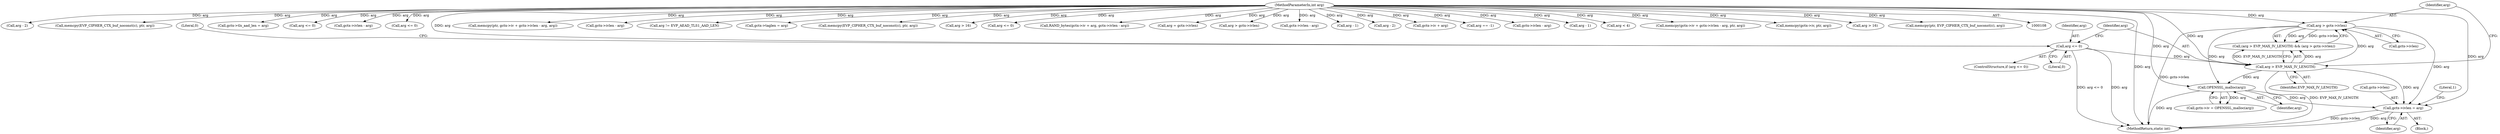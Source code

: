 digraph "0_openssl_00d965474b22b54e4275232bc71ee0c699c5cd21_0@pointer" {
"1000208" [label="(Call,gctx->ivlen = arg)"];
"1000177" [label="(Call,arg > gctx->ivlen)"];
"1000174" [label="(Call,arg > EVP_MAX_IV_LENGTH)"];
"1000167" [label="(Call,arg <= 0)"];
"1000111" [label="(MethodParameterIn,int arg)"];
"1000198" [label="(Call,OPENSSL_malloc(arg))"];
"1000209" [label="(Call,gctx->ivlen)"];
"1000173" [label="(Call,(arg > EVP_MAX_IV_LENGTH) && (arg > gctx->ivlen))"];
"1000520" [label="(Call,arg - 2)"];
"1000177" [label="(Call,arg > gctx->ivlen)"];
"1000464" [label="(Call,memcpy(EVP_CIPHER_CTX_buf_noconst(c), ptr, arg))"];
"1000194" [label="(Call,gctx->iv = OPENSSL_malloc(arg))"];
"1000168" [label="(Identifier,arg)"];
"1000469" [label="(Call,gctx->tls_aad_len = arg)"];
"1000218" [label="(Call,arg <= 0)"];
"1000627" [label="(MethodReturn,static int)"];
"1000324" [label="(Call,gctx->ivlen - arg)"];
"1000367" [label="(Call,arg <= 0)"];
"1000166" [label="(ControlStructure,if (arg <= 0))"];
"1000380" [label="(Call,memcpy(ptr, gctx->iv + gctx->ivlen - arg, arg))"];
"1000212" [label="(Identifier,arg)"];
"1000386" [label="(Call,gctx->ivlen - arg)"];
"1000174" [label="(Call,arg > EVP_MAX_IV_LENGTH)"];
"1000459" [label="(Call,arg != EVP_AEAD_TLS1_AAD_LEN)"];
"1000198" [label="(Call,OPENSSL_malloc(arg))"];
"1000171" [label="(Literal,0)"];
"1000234" [label="(Call,gctx->taglen = arg)"];
"1000214" [label="(Literal,1)"];
"1000178" [label="(Identifier,arg)"];
"1000229" [label="(Call,memcpy(EVP_CIPHER_CTX_buf_noconst(c), ptr, arg))"];
"1000248" [label="(Call,arg > 16)"];
"1000244" [label="(Call,arg <= 0)"];
"1000318" [label="(Call,RAND_bytes(gctx->iv + arg, gctx->ivlen - arg))"];
"1000176" [label="(Identifier,EVP_MAX_IV_LENGTH)"];
"1000375" [label="(Call,arg = gctx->ivlen)"];
"1000370" [label="(Call,arg > gctx->ivlen)"];
"1000432" [label="(Call,gctx->ivlen - arg)"];
"1000111" [label="(MethodParameterIn,int arg)"];
"1000490" [label="(Call,arg - 1)"];
"1000483" [label="(Call,arg - 2)"];
"1000175" [label="(Identifier,arg)"];
"1000319" [label="(Call,gctx->iv + arg)"];
"1000271" [label="(Call,arg == -1)"];
"1000297" [label="(Call,gctx->ivlen - arg)"];
"1000530" [label="(Call,arg - 1)"];
"1000293" [label="(Call,arg < 4)"];
"1000122" [label="(Block,)"];
"1000208" [label="(Call,gctx->ivlen = arg)"];
"1000427" [label="(Call,memcpy(gctx->iv + gctx->ivlen - arg, ptr, arg))"];
"1000307" [label="(Call,memcpy(gctx->iv, ptr, arg))"];
"1000179" [label="(Call,gctx->ivlen)"];
"1000222" [label="(Call,arg > 16)"];
"1000167" [label="(Call,arg <= 0)"];
"1000199" [label="(Identifier,arg)"];
"1000169" [label="(Literal,0)"];
"1000262" [label="(Call,memcpy(ptr, EVP_CIPHER_CTX_buf_noconst(c), arg))"];
"1000208" -> "1000122"  [label="AST: "];
"1000208" -> "1000212"  [label="CFG: "];
"1000209" -> "1000208"  [label="AST: "];
"1000212" -> "1000208"  [label="AST: "];
"1000214" -> "1000208"  [label="CFG: "];
"1000208" -> "1000627"  [label="DDG: gctx->ivlen"];
"1000208" -> "1000627"  [label="DDG: arg"];
"1000177" -> "1000208"  [label="DDG: arg"];
"1000198" -> "1000208"  [label="DDG: arg"];
"1000174" -> "1000208"  [label="DDG: arg"];
"1000111" -> "1000208"  [label="DDG: arg"];
"1000177" -> "1000173"  [label="AST: "];
"1000177" -> "1000179"  [label="CFG: "];
"1000178" -> "1000177"  [label="AST: "];
"1000179" -> "1000177"  [label="AST: "];
"1000173" -> "1000177"  [label="CFG: "];
"1000177" -> "1000627"  [label="DDG: gctx->ivlen"];
"1000177" -> "1000173"  [label="DDG: arg"];
"1000177" -> "1000173"  [label="DDG: gctx->ivlen"];
"1000174" -> "1000177"  [label="DDG: arg"];
"1000111" -> "1000177"  [label="DDG: arg"];
"1000177" -> "1000198"  [label="DDG: arg"];
"1000174" -> "1000173"  [label="AST: "];
"1000174" -> "1000176"  [label="CFG: "];
"1000175" -> "1000174"  [label="AST: "];
"1000176" -> "1000174"  [label="AST: "];
"1000178" -> "1000174"  [label="CFG: "];
"1000173" -> "1000174"  [label="CFG: "];
"1000174" -> "1000627"  [label="DDG: EVP_MAX_IV_LENGTH"];
"1000174" -> "1000173"  [label="DDG: arg"];
"1000174" -> "1000173"  [label="DDG: EVP_MAX_IV_LENGTH"];
"1000167" -> "1000174"  [label="DDG: arg"];
"1000111" -> "1000174"  [label="DDG: arg"];
"1000174" -> "1000198"  [label="DDG: arg"];
"1000167" -> "1000166"  [label="AST: "];
"1000167" -> "1000169"  [label="CFG: "];
"1000168" -> "1000167"  [label="AST: "];
"1000169" -> "1000167"  [label="AST: "];
"1000171" -> "1000167"  [label="CFG: "];
"1000175" -> "1000167"  [label="CFG: "];
"1000167" -> "1000627"  [label="DDG: arg"];
"1000167" -> "1000627"  [label="DDG: arg <= 0"];
"1000111" -> "1000167"  [label="DDG: arg"];
"1000111" -> "1000108"  [label="AST: "];
"1000111" -> "1000627"  [label="DDG: arg"];
"1000111" -> "1000198"  [label="DDG: arg"];
"1000111" -> "1000218"  [label="DDG: arg"];
"1000111" -> "1000222"  [label="DDG: arg"];
"1000111" -> "1000229"  [label="DDG: arg"];
"1000111" -> "1000234"  [label="DDG: arg"];
"1000111" -> "1000244"  [label="DDG: arg"];
"1000111" -> "1000248"  [label="DDG: arg"];
"1000111" -> "1000262"  [label="DDG: arg"];
"1000111" -> "1000271"  [label="DDG: arg"];
"1000111" -> "1000293"  [label="DDG: arg"];
"1000111" -> "1000297"  [label="DDG: arg"];
"1000111" -> "1000307"  [label="DDG: arg"];
"1000111" -> "1000318"  [label="DDG: arg"];
"1000111" -> "1000319"  [label="DDG: arg"];
"1000111" -> "1000324"  [label="DDG: arg"];
"1000111" -> "1000367"  [label="DDG: arg"];
"1000111" -> "1000370"  [label="DDG: arg"];
"1000111" -> "1000375"  [label="DDG: arg"];
"1000111" -> "1000386"  [label="DDG: arg"];
"1000111" -> "1000380"  [label="DDG: arg"];
"1000111" -> "1000432"  [label="DDG: arg"];
"1000111" -> "1000427"  [label="DDG: arg"];
"1000111" -> "1000459"  [label="DDG: arg"];
"1000111" -> "1000464"  [label="DDG: arg"];
"1000111" -> "1000469"  [label="DDG: arg"];
"1000111" -> "1000483"  [label="DDG: arg"];
"1000111" -> "1000490"  [label="DDG: arg"];
"1000111" -> "1000520"  [label="DDG: arg"];
"1000111" -> "1000530"  [label="DDG: arg"];
"1000198" -> "1000194"  [label="AST: "];
"1000198" -> "1000199"  [label="CFG: "];
"1000199" -> "1000198"  [label="AST: "];
"1000194" -> "1000198"  [label="CFG: "];
"1000198" -> "1000627"  [label="DDG: arg"];
"1000198" -> "1000194"  [label="DDG: arg"];
}
